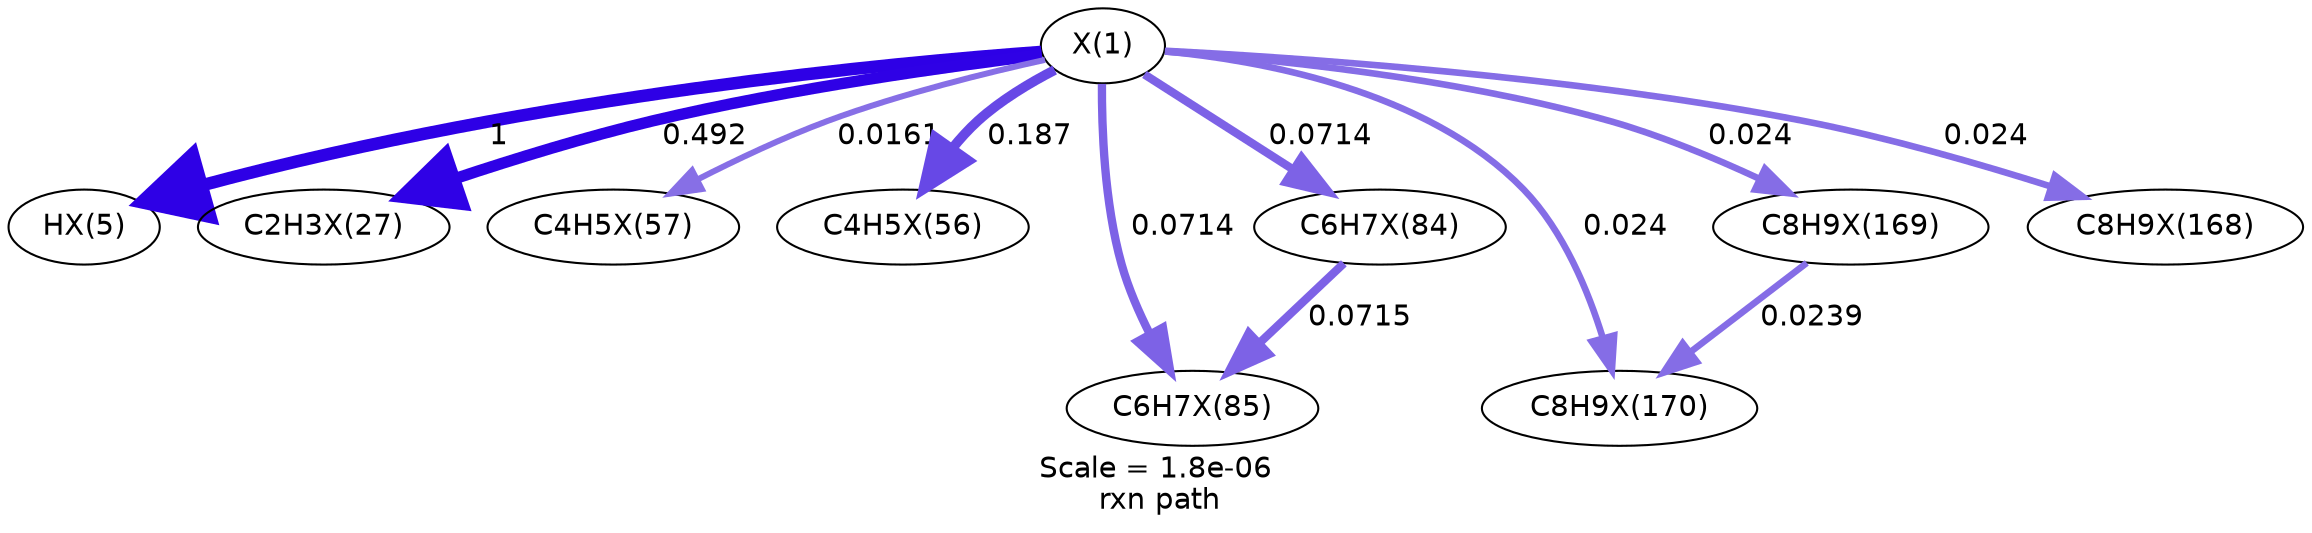 digraph reaction_paths {
center=1;
s32 -> s33[fontname="Helvetica", style="setlinewidth(6)", arrowsize=3, color="0.7, 1.5, 0.9"
, label=" 1"];
s32 -> s34[fontname="Helvetica", style="setlinewidth(5.46)", arrowsize=2.73, color="0.7, 0.992, 0.9"
, label=" 0.492"];
s32 -> s44[fontname="Helvetica", style="setlinewidth(2.88)", arrowsize=1.44, color="0.7, 0.516, 0.9"
, label=" 0.0161"];
s32 -> s43[fontname="Helvetica", style="setlinewidth(4.73)", arrowsize=2.37, color="0.7, 0.687, 0.9"
, label=" 0.187"];
s32 -> s46[fontname="Helvetica", style="setlinewidth(4.01)", arrowsize=2, color="0.7, 0.571, 0.9"
, label=" 0.0714"];
s32 -> s45[fontname="Helvetica", style="setlinewidth(4.01)", arrowsize=2, color="0.7, 0.571, 0.9"
, label=" 0.0714"];
s32 -> s50[fontname="Helvetica", style="setlinewidth(3.18)", arrowsize=1.59, color="0.7, 0.524, 0.9"
, label=" 0.024"];
s32 -> s49[fontname="Helvetica", style="setlinewidth(3.18)", arrowsize=1.59, color="0.7, 0.524, 0.9"
, label=" 0.024"];
s32 -> s48[fontname="Helvetica", style="setlinewidth(3.18)", arrowsize=1.59, color="0.7, 0.524, 0.9"
, label=" 0.024"];
s45 -> s46[fontname="Helvetica", style="setlinewidth(4.01)", arrowsize=2, color="0.7, 0.571, 0.9"
, label=" 0.0715"];
s49 -> s50[fontname="Helvetica", style="setlinewidth(3.18)", arrowsize=1.59, color="0.7, 0.524, 0.9"
, label=" 0.0239"];
s32 [ fontname="Helvetica", label="X(1)"];
s33 [ fontname="Helvetica", label="HX(5)"];
s34 [ fontname="Helvetica", label="C2H3X(27)"];
s43 [ fontname="Helvetica", label="C4H5X(56)"];
s44 [ fontname="Helvetica", label="C4H5X(57)"];
s45 [ fontname="Helvetica", label="C6H7X(84)"];
s46 [ fontname="Helvetica", label="C6H7X(85)"];
s48 [ fontname="Helvetica", label="C8H9X(168)"];
s49 [ fontname="Helvetica", label="C8H9X(169)"];
s50 [ fontname="Helvetica", label="C8H9X(170)"];
 label = "Scale = 1.8e-06\l rxn path";
 fontname = "Helvetica";
}

